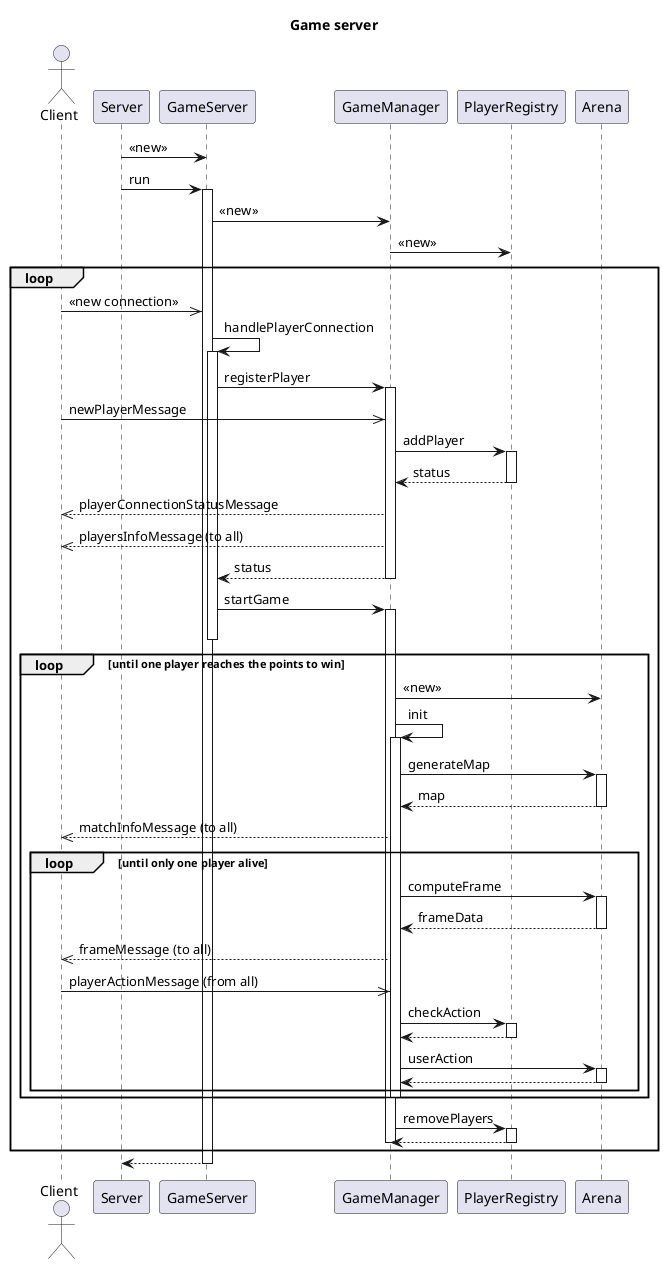 @startuml

title Game server

actor Client
participant Server
participant GameServer
participant GameManager
participant PlayerRegistry
participant Arena

Server -> GameServer : <<new>>
Server -> GameServer : run
activate GameServer
GameServer -> GameManager : <<new>>
GameManager -> PlayerRegistry : <<new>>
loop
    Client ->> GameServer : <<new connection>>
    GameServer -> GameServer : handlePlayerConnection
    activate GameServer
    GameServer -> GameManager : registerPlayer
    activate GameManager
    Client ->> GameManager : newPlayerMessage
    GameManager -> PlayerRegistry : addPlayer
    activate PlayerRegistry
    GameManager <-- PlayerRegistry : status
    deactivate PlayerRegistry
    Client <<-- GameManager : playerConnectionStatusMessage
    Client <<-- GameManager : playersInfoMessage (to all)
    GameServer <-- GameManager : status
    deactivate GameManager
    GameServer -> GameManager : startGame
    activate GameManager
    deactivate GameServer
    loop until one player reaches the points to win
        GameManager -> Arena : <<new>>
        GameManager -> GameManager : init
        activate GameManager
        GameManager -> Arena : generateMap
        activate Arena
        GameManager <-- Arena : map
        deactivate Arena
        Client <<-- GameManager : matchInfoMessage (to all)
        loop until only one player alive
            GameManager -> Arena : computeFrame
            activate Arena
            GameManager <-- Arena : frameData
            deactivate Arena
            Client <<-- GameManager : frameMessage (to all)
            Client ->> GameManager : playerActionMessage (from all)
            GameManager -> PlayerRegistry : checkAction
            activate PlayerRegistry
            GameManager <-- PlayerRegistry
            deactivate PlayerRegistry
            GameManager -> Arena : userAction
            activate Arena
            GameManager <-- Arena
            deactivate Arena
        end
        deactivate GameManager
    end
    GameManager -> PlayerRegistry : removePlayers
    activate PlayerRegistry
    GameManager <-- PlayerRegistry
    deactivate PlayerRegistry
    deactivate GameManager
end
Server <-- GameServer
deactivate GameServer

@enduml
